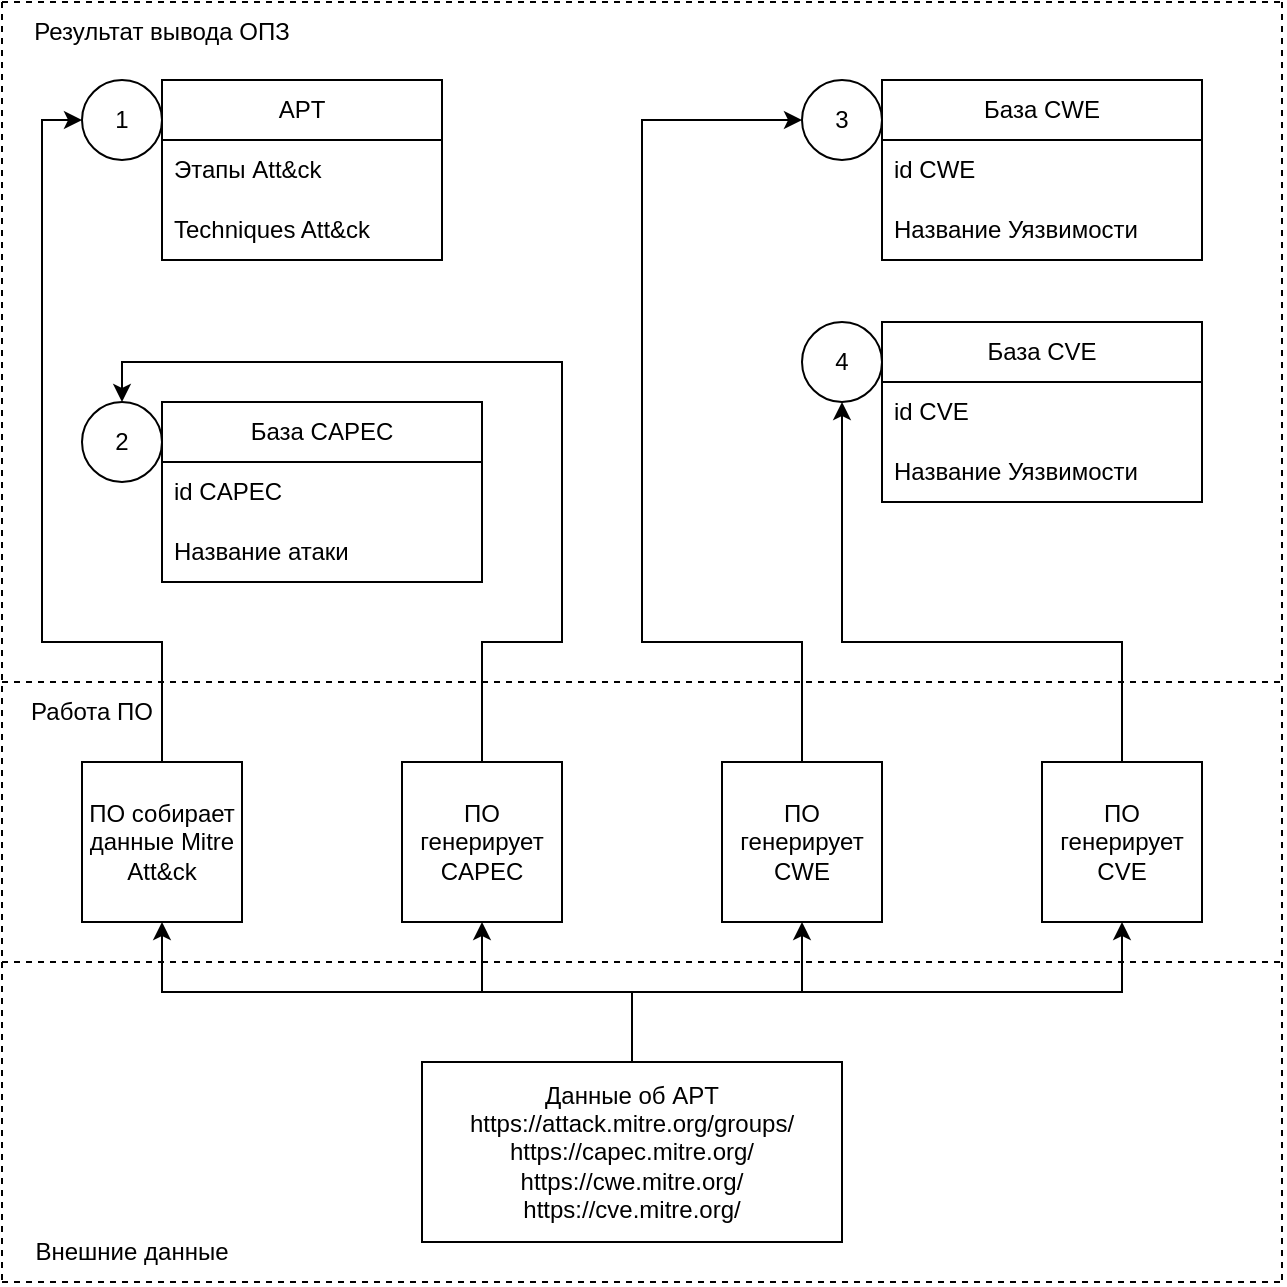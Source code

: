 <mxfile version="24.8.6">
  <diagram name="Страница — 1" id="UsRupxaXf-2IGA8MklZD">
    <mxGraphModel dx="1386" dy="783" grid="1" gridSize="10" guides="1" tooltips="1" connect="1" arrows="1" fold="1" page="1" pageScale="1" pageWidth="827" pageHeight="1169" math="0" shadow="0">
      <root>
        <mxCell id="0" />
        <mxCell id="1" parent="0" />
        <mxCell id="GjW1n7emCL-2tyJUXNoo-21" value="" style="endArrow=none;dashed=1;html=1;rounded=0;" parent="1" edge="1">
          <mxGeometry width="50" height="50" relative="1" as="geometry">
            <mxPoint x="40" y="160" as="sourcePoint" />
            <mxPoint x="680" y="160" as="targetPoint" />
          </mxGeometry>
        </mxCell>
        <mxCell id="GjW1n7emCL-2tyJUXNoo-22" value="" style="endArrow=none;dashed=1;html=1;rounded=0;entryX=0;entryY=1;entryDx=0;entryDy=0;" parent="1" target="HfSRHSAGE4HbBHpI71BL-41" edge="1">
          <mxGeometry width="50" height="50" relative="1" as="geometry">
            <mxPoint x="40" y="160" as="sourcePoint" />
            <mxPoint x="40" y="840" as="targetPoint" />
          </mxGeometry>
        </mxCell>
        <mxCell id="GjW1n7emCL-2tyJUXNoo-32" value="" style="endArrow=none;dashed=1;html=1;rounded=0;" parent="1" edge="1">
          <mxGeometry width="50" height="50" relative="1" as="geometry">
            <mxPoint x="40" y="800" as="sourcePoint" />
            <mxPoint x="680" y="800" as="targetPoint" />
          </mxGeometry>
        </mxCell>
        <mxCell id="GjW1n7emCL-2tyJUXNoo-70" value="База CAPEC" style="swimlane;fontStyle=0;childLayout=stackLayout;horizontal=1;startSize=30;horizontalStack=0;resizeParent=1;resizeParentMax=0;resizeLast=0;collapsible=1;marginBottom=0;whiteSpace=wrap;html=1;" parent="1" vertex="1">
          <mxGeometry x="120" y="360" width="160" height="90" as="geometry" />
        </mxCell>
        <mxCell id="GjW1n7emCL-2tyJUXNoo-71" value="id CAPEC" style="text;strokeColor=none;fillColor=none;align=left;verticalAlign=middle;spacingLeft=4;spacingRight=4;overflow=hidden;points=[[0,0.5],[1,0.5]];portConstraint=eastwest;rotatable=0;whiteSpace=wrap;html=1;" parent="GjW1n7emCL-2tyJUXNoo-70" vertex="1">
          <mxGeometry y="30" width="160" height="30" as="geometry" />
        </mxCell>
        <mxCell id="GjW1n7emCL-2tyJUXNoo-72" value="Название атаки" style="text;strokeColor=none;fillColor=none;align=left;verticalAlign=middle;spacingLeft=4;spacingRight=4;overflow=hidden;points=[[0,0.5],[1,0.5]];portConstraint=eastwest;rotatable=0;whiteSpace=wrap;html=1;" parent="GjW1n7emCL-2tyJUXNoo-70" vertex="1">
          <mxGeometry y="60" width="160" height="30" as="geometry" />
        </mxCell>
        <mxCell id="GjW1n7emCL-2tyJUXNoo-74" value="База CVE" style="swimlane;fontStyle=0;childLayout=stackLayout;horizontal=1;startSize=30;horizontalStack=0;resizeParent=1;resizeParentMax=0;resizeLast=0;collapsible=1;marginBottom=0;whiteSpace=wrap;html=1;" parent="1" vertex="1">
          <mxGeometry x="480" y="320" width="160" height="90" as="geometry" />
        </mxCell>
        <mxCell id="GjW1n7emCL-2tyJUXNoo-75" value="id CVE" style="text;strokeColor=none;fillColor=none;align=left;verticalAlign=middle;spacingLeft=4;spacingRight=4;overflow=hidden;points=[[0,0.5],[1,0.5]];portConstraint=eastwest;rotatable=0;whiteSpace=wrap;html=1;" parent="GjW1n7emCL-2tyJUXNoo-74" vertex="1">
          <mxGeometry y="30" width="160" height="30" as="geometry" />
        </mxCell>
        <mxCell id="GjW1n7emCL-2tyJUXNoo-76" value="Название Уязвимости" style="text;strokeColor=none;fillColor=none;align=left;verticalAlign=middle;spacingLeft=4;spacingRight=4;overflow=hidden;points=[[0,0.5],[1,0.5]];portConstraint=eastwest;rotatable=0;whiteSpace=wrap;html=1;" parent="GjW1n7emCL-2tyJUXNoo-74" vertex="1">
          <mxGeometry y="60" width="160" height="30" as="geometry" />
        </mxCell>
        <mxCell id="gBEGl-0QFHwVNTkuStco-1" value="APT" style="swimlane;fontStyle=0;childLayout=stackLayout;horizontal=1;startSize=30;horizontalStack=0;resizeParent=1;resizeParentMax=0;resizeLast=0;collapsible=1;marginBottom=0;whiteSpace=wrap;html=1;" parent="1" vertex="1">
          <mxGeometry x="120" y="199" width="140" height="90" as="geometry">
            <mxRectangle x="280" y="199" width="60" height="30" as="alternateBounds" />
          </mxGeometry>
        </mxCell>
        <mxCell id="gBEGl-0QFHwVNTkuStco-2" value="Этапы Att&amp;amp;ck" style="text;strokeColor=none;fillColor=none;align=left;verticalAlign=middle;spacingLeft=4;spacingRight=4;overflow=hidden;points=[[0,0.5],[1,0.5]];portConstraint=eastwest;rotatable=0;whiteSpace=wrap;html=1;" parent="gBEGl-0QFHwVNTkuStco-1" vertex="1">
          <mxGeometry y="30" width="140" height="30" as="geometry" />
        </mxCell>
        <mxCell id="gBEGl-0QFHwVNTkuStco-3" value="Techniques Att&amp;amp;ck" style="text;strokeColor=none;fillColor=none;align=left;verticalAlign=middle;spacingLeft=4;spacingRight=4;overflow=hidden;points=[[0,0.5],[1,0.5]];portConstraint=eastwest;rotatable=0;whiteSpace=wrap;html=1;" parent="gBEGl-0QFHwVNTkuStco-1" vertex="1">
          <mxGeometry y="60" width="140" height="30" as="geometry" />
        </mxCell>
        <mxCell id="HfSRHSAGE4HbBHpI71BL-15" style="edgeStyle=orthogonalEdgeStyle;rounded=0;orthogonalLoop=1;jettySize=auto;html=1;exitX=0.5;exitY=0;exitDx=0;exitDy=0;entryX=0.5;entryY=0;entryDx=0;entryDy=0;" parent="1" source="hpdsBZrU96Ni8TXt3lEC-1" target="0_4bm2kjYmCRBm6VQgs9-7" edge="1">
          <mxGeometry relative="1" as="geometry">
            <Array as="points">
              <mxPoint x="280" y="480" />
              <mxPoint x="320" y="480" />
              <mxPoint x="320" y="340" />
              <mxPoint x="100" y="340" />
            </Array>
          </mxGeometry>
        </mxCell>
        <mxCell id="hpdsBZrU96Ni8TXt3lEC-1" value="ПО генерирует CAPEC" style="whiteSpace=wrap;html=1;aspect=fixed;" parent="1" vertex="1">
          <mxGeometry x="240" y="540" width="80" height="80" as="geometry" />
        </mxCell>
        <mxCell id="4iuzFZT7lDPVw5lMU5u--1" value="" style="endArrow=none;dashed=1;html=1;rounded=0;" parent="1" edge="1">
          <mxGeometry width="50" height="50" relative="1" as="geometry">
            <mxPoint x="680" y="160" as="sourcePoint" />
            <mxPoint x="680" y="800" as="targetPoint" />
          </mxGeometry>
        </mxCell>
        <mxCell id="0_4bm2kjYmCRBm6VQgs9-2" value="1" style="ellipse;whiteSpace=wrap;html=1;aspect=fixed;" parent="1" vertex="1">
          <mxGeometry x="80" y="199" width="40" height="40" as="geometry" />
        </mxCell>
        <mxCell id="0_4bm2kjYmCRBm6VQgs9-4" value="База CWE" style="swimlane;fontStyle=0;childLayout=stackLayout;horizontal=1;startSize=30;horizontalStack=0;resizeParent=1;resizeParentMax=0;resizeLast=0;collapsible=1;marginBottom=0;whiteSpace=wrap;html=1;" parent="1" vertex="1">
          <mxGeometry x="480" y="199" width="160" height="90" as="geometry" />
        </mxCell>
        <mxCell id="0_4bm2kjYmCRBm6VQgs9-5" value="id CWE" style="text;strokeColor=none;fillColor=none;align=left;verticalAlign=middle;spacingLeft=4;spacingRight=4;overflow=hidden;points=[[0,0.5],[1,0.5]];portConstraint=eastwest;rotatable=0;whiteSpace=wrap;html=1;" parent="0_4bm2kjYmCRBm6VQgs9-4" vertex="1">
          <mxGeometry y="30" width="160" height="30" as="geometry" />
        </mxCell>
        <mxCell id="0_4bm2kjYmCRBm6VQgs9-6" value="Название Уязвимости" style="text;strokeColor=none;fillColor=none;align=left;verticalAlign=middle;spacingLeft=4;spacingRight=4;overflow=hidden;points=[[0,0.5],[1,0.5]];portConstraint=eastwest;rotatable=0;whiteSpace=wrap;html=1;" parent="0_4bm2kjYmCRBm6VQgs9-4" vertex="1">
          <mxGeometry y="60" width="160" height="30" as="geometry" />
        </mxCell>
        <mxCell id="0_4bm2kjYmCRBm6VQgs9-7" value="2" style="ellipse;whiteSpace=wrap;html=1;aspect=fixed;" parent="1" vertex="1">
          <mxGeometry x="80" y="360" width="40" height="40" as="geometry" />
        </mxCell>
        <mxCell id="HfSRHSAGE4HbBHpI71BL-3" style="edgeStyle=orthogonalEdgeStyle;rounded=0;orthogonalLoop=1;jettySize=auto;html=1;exitX=0.5;exitY=0;exitDx=0;exitDy=0;entryX=0;entryY=0.5;entryDx=0;entryDy=0;" parent="1" source="0_4bm2kjYmCRBm6VQgs9-9" target="0_4bm2kjYmCRBm6VQgs9-13" edge="1">
          <mxGeometry relative="1" as="geometry">
            <Array as="points">
              <mxPoint x="440" y="480" />
              <mxPoint x="360" y="480" />
              <mxPoint x="360" y="219" />
            </Array>
          </mxGeometry>
        </mxCell>
        <mxCell id="0_4bm2kjYmCRBm6VQgs9-9" value="ПО генерирует&lt;div&gt;CWE&lt;/div&gt;" style="whiteSpace=wrap;html=1;aspect=fixed;" parent="1" vertex="1">
          <mxGeometry x="400" y="540" width="80" height="80" as="geometry" />
        </mxCell>
        <mxCell id="HfSRHSAGE4HbBHpI71BL-4" style="edgeStyle=orthogonalEdgeStyle;rounded=0;orthogonalLoop=1;jettySize=auto;html=1;exitX=0.5;exitY=0;exitDx=0;exitDy=0;entryX=0.5;entryY=1;entryDx=0;entryDy=0;" parent="1" source="0_4bm2kjYmCRBm6VQgs9-10" target="0_4bm2kjYmCRBm6VQgs9-15" edge="1">
          <mxGeometry relative="1" as="geometry">
            <Array as="points">
              <mxPoint x="600" y="480" />
              <mxPoint x="460" y="480" />
            </Array>
          </mxGeometry>
        </mxCell>
        <mxCell id="0_4bm2kjYmCRBm6VQgs9-10" value="ПО генерирует&lt;div&gt;CVE&lt;/div&gt;" style="whiteSpace=wrap;html=1;aspect=fixed;" parent="1" vertex="1">
          <mxGeometry x="560" y="540" width="80" height="80" as="geometry" />
        </mxCell>
        <mxCell id="0_4bm2kjYmCRBm6VQgs9-13" value="3" style="ellipse;whiteSpace=wrap;html=1;aspect=fixed;" parent="1" vertex="1">
          <mxGeometry x="440" y="199" width="40" height="40" as="geometry" />
        </mxCell>
        <mxCell id="0_4bm2kjYmCRBm6VQgs9-15" value="4" style="ellipse;whiteSpace=wrap;html=1;aspect=fixed;" parent="1" vertex="1">
          <mxGeometry x="440" y="320" width="40" height="40" as="geometry" />
        </mxCell>
        <mxCell id="HfSRHSAGE4HbBHpI71BL-14" style="edgeStyle=orthogonalEdgeStyle;rounded=0;orthogonalLoop=1;jettySize=auto;html=1;exitX=0.5;exitY=0;exitDx=0;exitDy=0;entryX=0;entryY=0.5;entryDx=0;entryDy=0;" parent="1" source="vvvf97BOw-oylCeweIah-1" target="0_4bm2kjYmCRBm6VQgs9-2" edge="1">
          <mxGeometry relative="1" as="geometry">
            <Array as="points">
              <mxPoint x="120" y="480" />
              <mxPoint x="60" y="480" />
              <mxPoint x="60" y="219" />
            </Array>
          </mxGeometry>
        </mxCell>
        <mxCell id="vvvf97BOw-oylCeweIah-1" value="ПО собирает данные Mitre Att&amp;amp;ck" style="whiteSpace=wrap;html=1;aspect=fixed;" parent="1" vertex="1">
          <mxGeometry x="80" y="540" width="80" height="80" as="geometry" />
        </mxCell>
        <mxCell id="HfSRHSAGE4HbBHpI71BL-33" style="edgeStyle=orthogonalEdgeStyle;rounded=0;orthogonalLoop=1;jettySize=auto;html=1;exitX=0.5;exitY=0;exitDx=0;exitDy=0;entryX=0.5;entryY=1;entryDx=0;entryDy=0;" parent="1" source="HfSRHSAGE4HbBHpI71BL-20" target="vvvf97BOw-oylCeweIah-1" edge="1">
          <mxGeometry relative="1" as="geometry" />
        </mxCell>
        <mxCell id="HfSRHSAGE4HbBHpI71BL-34" style="edgeStyle=orthogonalEdgeStyle;rounded=0;orthogonalLoop=1;jettySize=auto;html=1;exitX=0.5;exitY=0;exitDx=0;exitDy=0;entryX=0.5;entryY=1;entryDx=0;entryDy=0;" parent="1" source="HfSRHSAGE4HbBHpI71BL-20" target="hpdsBZrU96Ni8TXt3lEC-1" edge="1">
          <mxGeometry relative="1" as="geometry" />
        </mxCell>
        <mxCell id="HfSRHSAGE4HbBHpI71BL-35" style="edgeStyle=orthogonalEdgeStyle;rounded=0;orthogonalLoop=1;jettySize=auto;html=1;exitX=0.5;exitY=0;exitDx=0;exitDy=0;entryX=0.5;entryY=1;entryDx=0;entryDy=0;" parent="1" source="HfSRHSAGE4HbBHpI71BL-20" target="0_4bm2kjYmCRBm6VQgs9-9" edge="1">
          <mxGeometry relative="1" as="geometry" />
        </mxCell>
        <mxCell id="HfSRHSAGE4HbBHpI71BL-36" style="edgeStyle=orthogonalEdgeStyle;rounded=0;orthogonalLoop=1;jettySize=auto;html=1;exitX=0.5;exitY=0;exitDx=0;exitDy=0;entryX=0.5;entryY=1;entryDx=0;entryDy=0;" parent="1" source="HfSRHSAGE4HbBHpI71BL-20" target="0_4bm2kjYmCRBm6VQgs9-10" edge="1">
          <mxGeometry relative="1" as="geometry" />
        </mxCell>
        <mxCell id="HfSRHSAGE4HbBHpI71BL-20" value="Данные об APT&lt;br&gt;https://attack.mitre.org/groups/&lt;div&gt;https://capec.mitre.org/&lt;br&gt;&lt;/div&gt;&lt;div&gt;https://cwe.mitre.org/&lt;br&gt;&lt;/div&gt;&lt;div&gt;https://cve.mitre.org/&lt;br&gt;&lt;/div&gt;" style="rounded=0;whiteSpace=wrap;html=1;" parent="1" vertex="1">
          <mxGeometry x="250" y="690" width="210" height="90" as="geometry" />
        </mxCell>
        <mxCell id="HfSRHSAGE4HbBHpI71BL-37" value="" style="endArrow=none;dashed=1;html=1;rounded=0;" parent="1" edge="1">
          <mxGeometry width="50" height="50" relative="1" as="geometry">
            <mxPoint x="40" y="500" as="sourcePoint" />
            <mxPoint x="680" y="500" as="targetPoint" />
          </mxGeometry>
        </mxCell>
        <mxCell id="HfSRHSAGE4HbBHpI71BL-38" value="" style="endArrow=none;dashed=1;html=1;rounded=0;" parent="1" edge="1">
          <mxGeometry width="50" height="50" relative="1" as="geometry">
            <mxPoint x="40" y="640" as="sourcePoint" />
            <mxPoint x="680" y="640" as="targetPoint" />
          </mxGeometry>
        </mxCell>
        <mxCell id="HfSRHSAGE4HbBHpI71BL-39" value="Результат вывода ОПЗ" style="text;html=1;align=center;verticalAlign=middle;whiteSpace=wrap;rounded=0;" parent="1" vertex="1">
          <mxGeometry x="40" y="160" width="160" height="30" as="geometry" />
        </mxCell>
        <mxCell id="HfSRHSAGE4HbBHpI71BL-40" value="Работа ПО" style="text;html=1;align=center;verticalAlign=middle;whiteSpace=wrap;rounded=0;" parent="1" vertex="1">
          <mxGeometry x="40" y="500" width="90" height="30" as="geometry" />
        </mxCell>
        <mxCell id="HfSRHSAGE4HbBHpI71BL-41" value="Внешние данные" style="text;html=1;align=center;verticalAlign=middle;whiteSpace=wrap;rounded=0;" parent="1" vertex="1">
          <mxGeometry x="40" y="770" width="130" height="30" as="geometry" />
        </mxCell>
      </root>
    </mxGraphModel>
  </diagram>
</mxfile>
